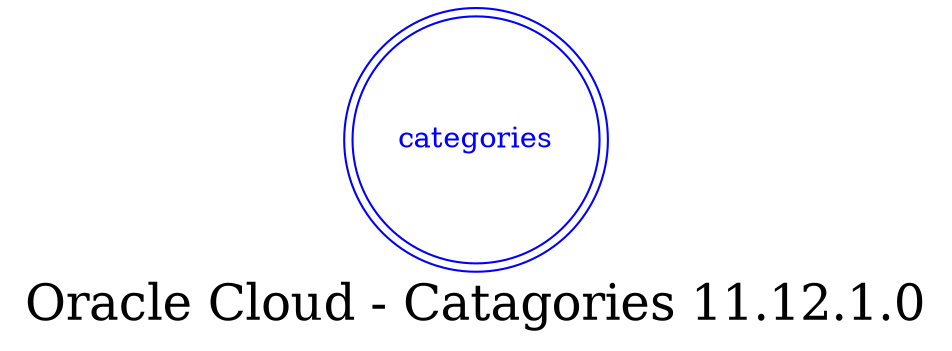 digraph LexiconGraph {
graph[label="Oracle Cloud - Catagories 11.12.1.0", fontsize=24]
splines=true
"categories" [color=blue, fontcolor=blue, shape=doublecircle]
}
